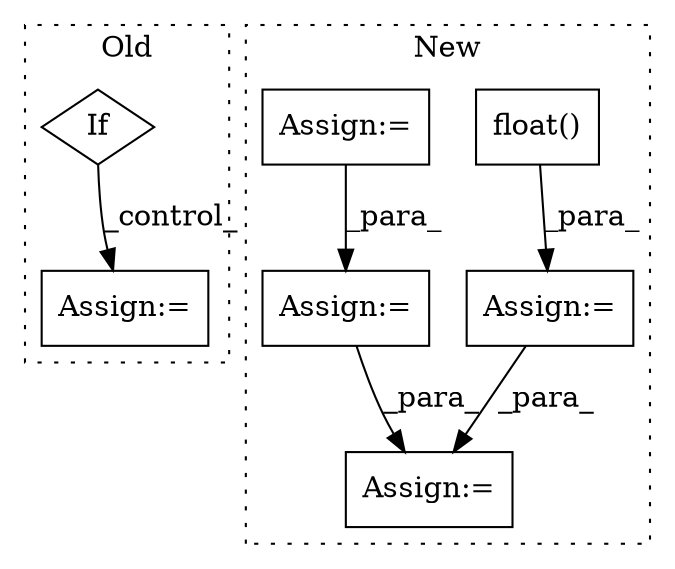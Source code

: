 digraph G {
subgraph cluster0 {
1 [label="If" a="96" s="3364,3418" l="3,14" shape="diamond"];
5 [label="Assign:=" a="68" s="3450" l="3" shape="box"];
label = "Old";
style="dotted";
}
subgraph cluster1 {
2 [label="float()" a="75" s="2526" l="17" shape="box"];
3 [label="Assign:=" a="68" s="2855" l="4" shape="box"];
4 [label="Assign:=" a="68" s="2819" l="3" shape="box"];
6 [label="Assign:=" a="68" s="2645" l="3" shape="box"];
7 [label="Assign:=" a="68" s="2742" l="3" shape="box"];
label = "New";
style="dotted";
}
1 -> 5 [label="_control_"];
2 -> 4 [label="_para_"];
4 -> 3 [label="_para_"];
6 -> 7 [label="_para_"];
7 -> 3 [label="_para_"];
}